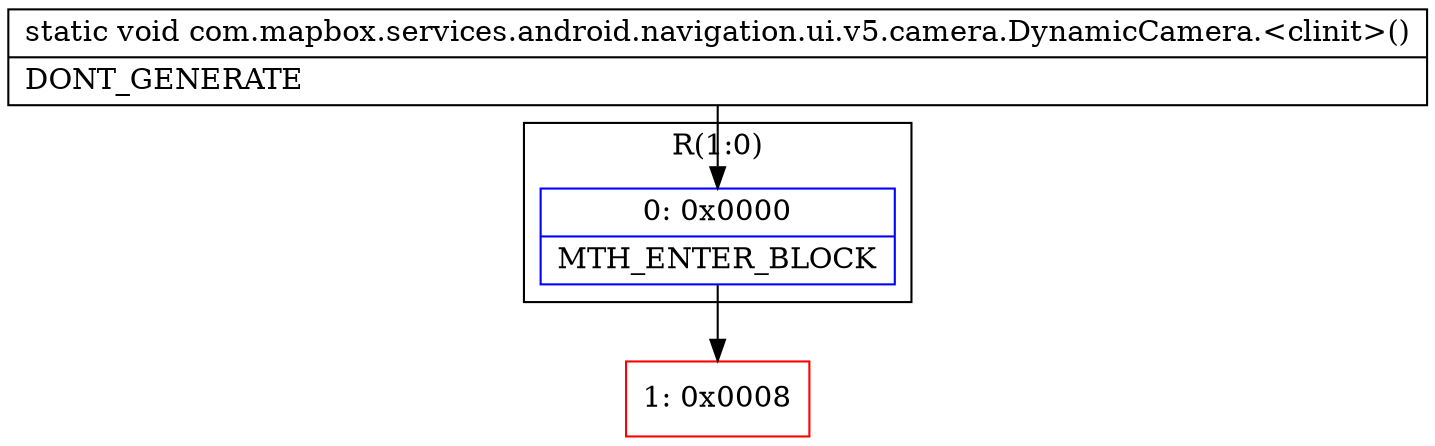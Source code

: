 digraph "CFG forcom.mapbox.services.android.navigation.ui.v5.camera.DynamicCamera.\<clinit\>()V" {
subgraph cluster_Region_1467849657 {
label = "R(1:0)";
node [shape=record,color=blue];
Node_0 [shape=record,label="{0\:\ 0x0000|MTH_ENTER_BLOCK\l}"];
}
Node_1 [shape=record,color=red,label="{1\:\ 0x0008}"];
MethodNode[shape=record,label="{static void com.mapbox.services.android.navigation.ui.v5.camera.DynamicCamera.\<clinit\>()  | DONT_GENERATE\l}"];
MethodNode -> Node_0;
Node_0 -> Node_1;
}


